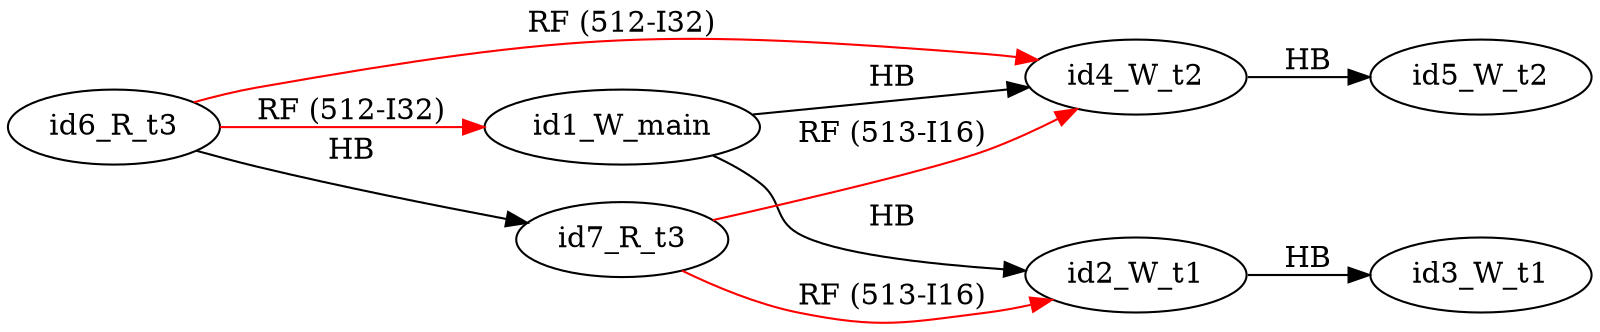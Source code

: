 digraph memory_model {
rankdir=LR;
splines=true; esep=0.5;
id6_R_t3 -> id1_W_main [label = "RF (512-I32)", color="red"];
id6_R_t3 -> id4_W_t2 [label = "RF (512-I32)", color="red"];
id7_R_t3 -> id2_W_t1 [label = "RF (513-I16)", color="red"];
id7_R_t3 -> id4_W_t2 [label = "RF (513-I16)", color="red"];
id2_W_t1 -> id3_W_t1 [label = "HB", color="black"];
id4_W_t2 -> id5_W_t2 [label = "HB", color="black"];
id6_R_t3 -> id7_R_t3 [label = "HB", color="black"];
id1_W_main -> id2_W_t1 [label = "HB", color="black"];
id1_W_main -> id4_W_t2 [label = "HB", color="black"];
id1_W_main [pos="5.0,4!"]
id2_W_t1 [pos="0,2!"]
id3_W_t1 [pos="0,0!"]
id4_W_t2 [pos="5,2!"]
id5_W_t2 [pos="5,0!"]
id6_R_t3 [pos="10,2!"]
id7_R_t3 [pos="10,0!"]
}